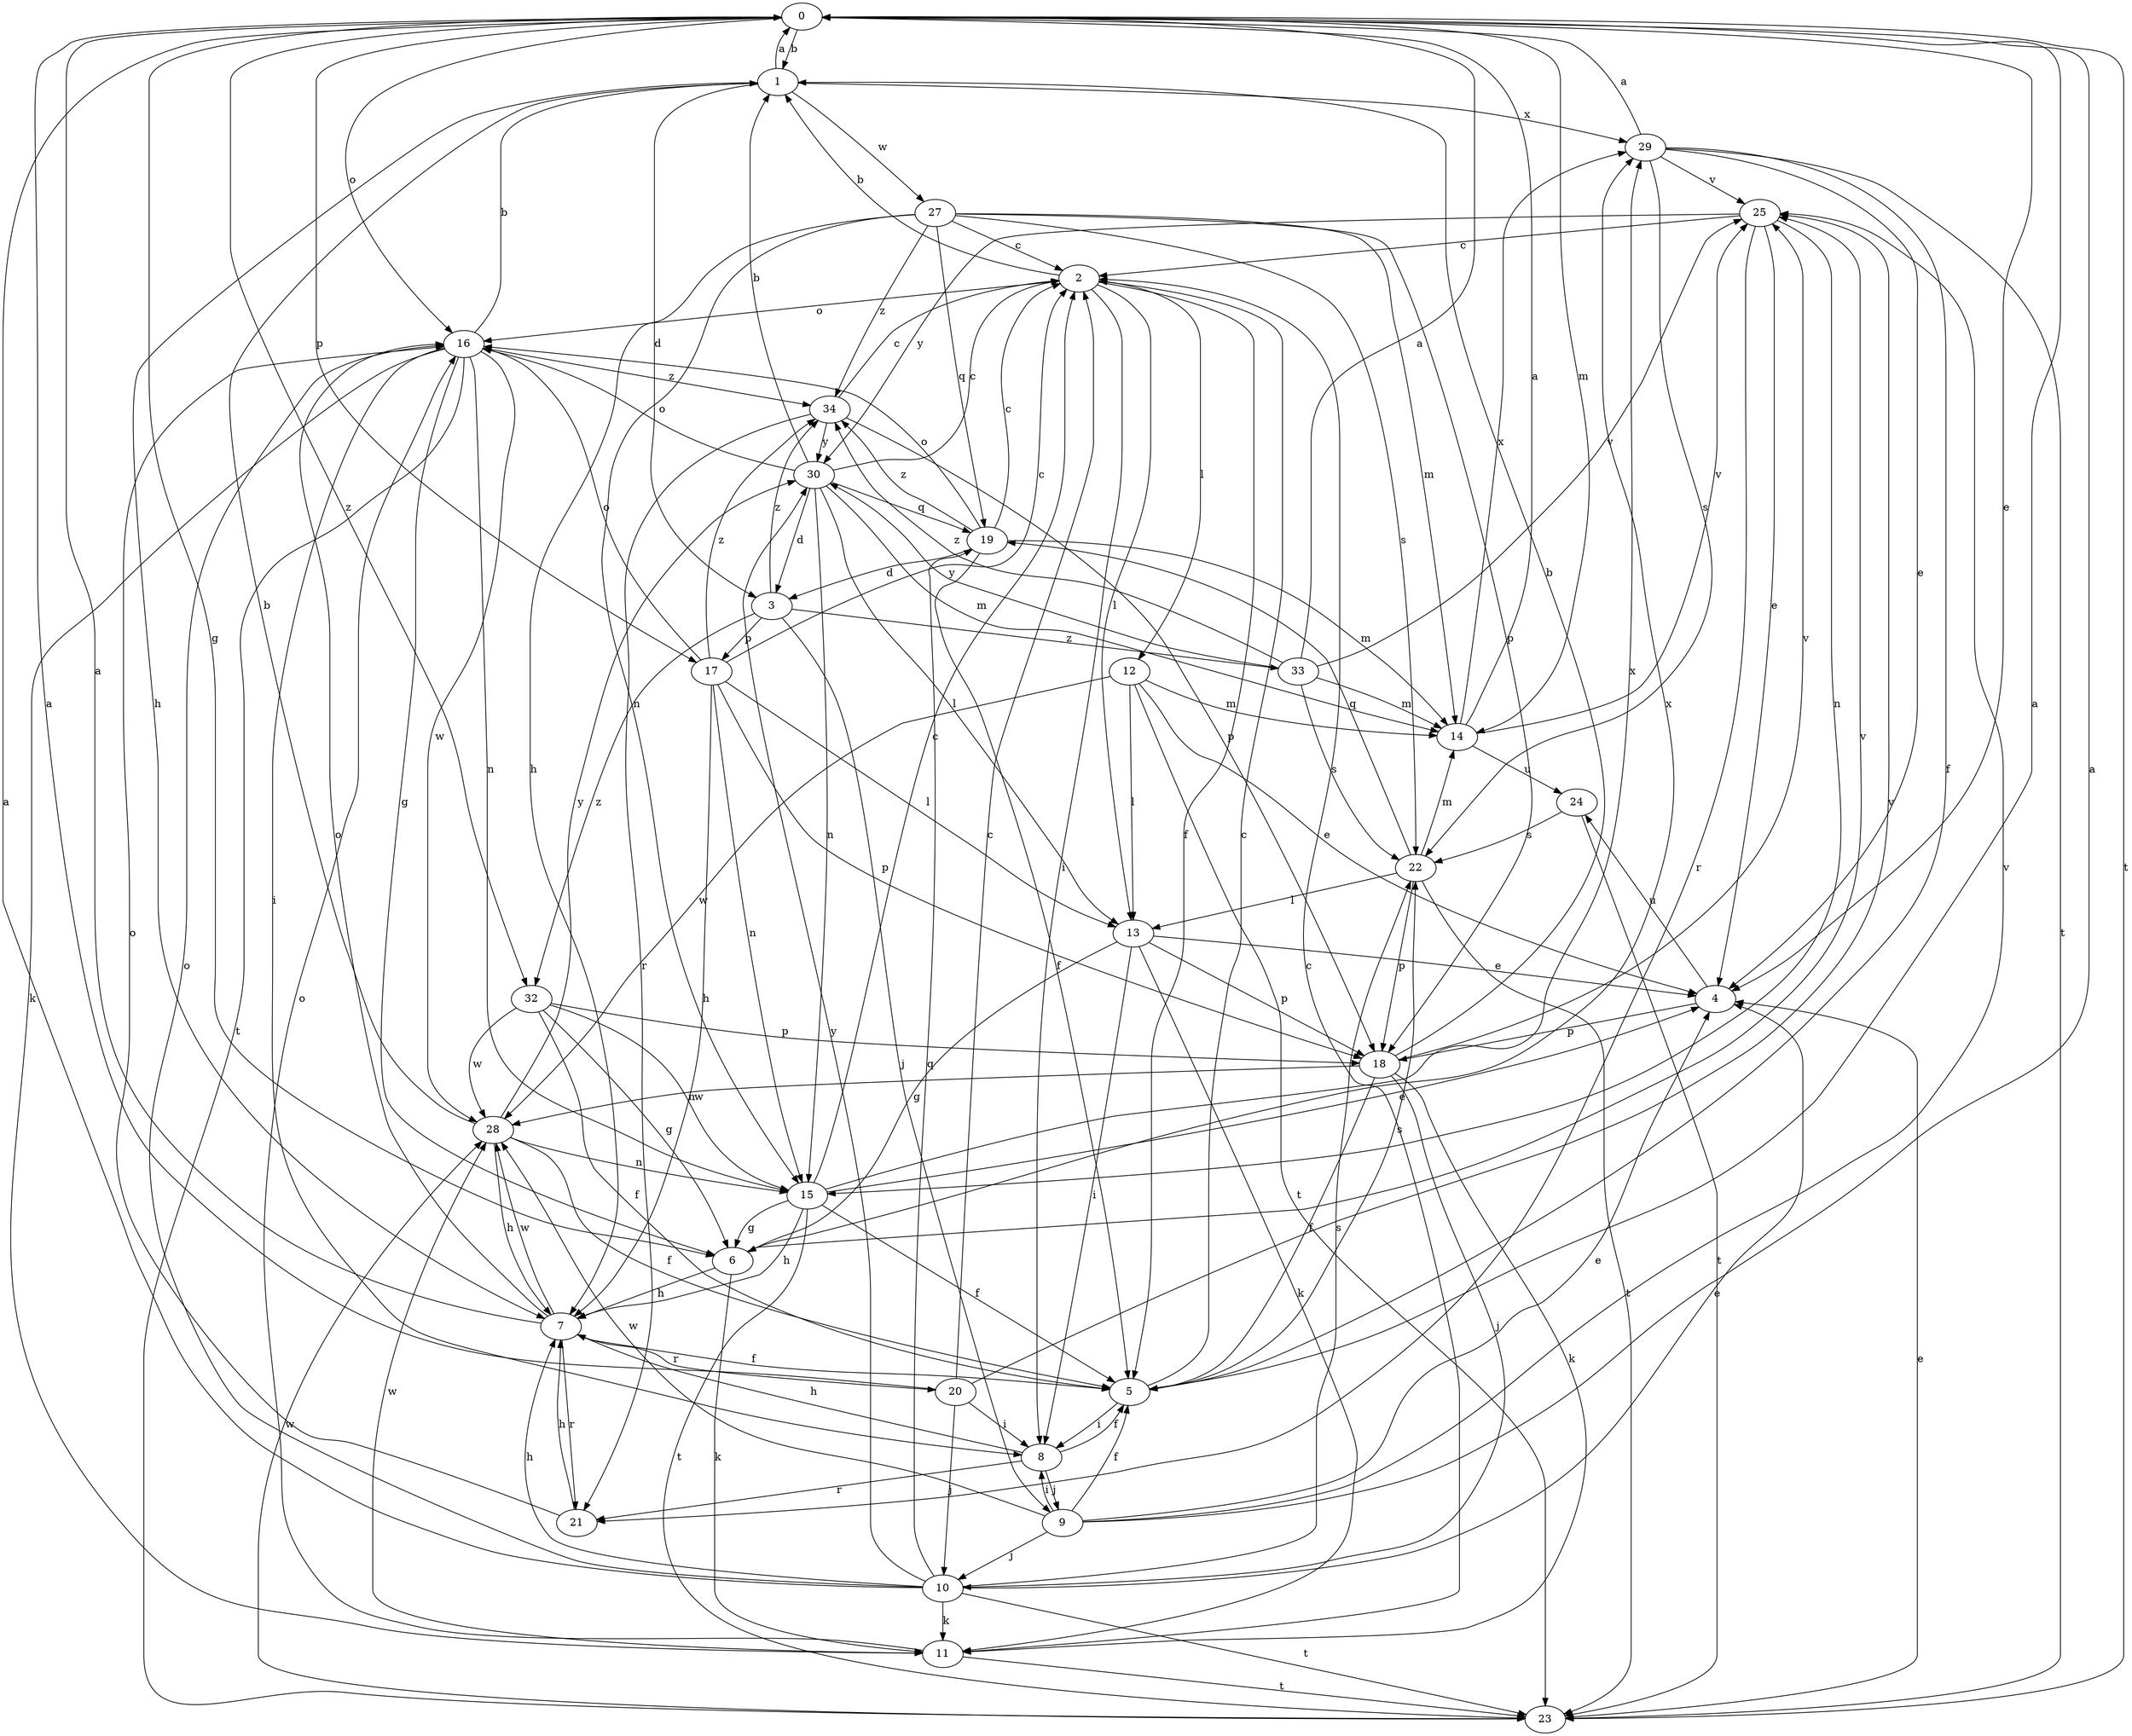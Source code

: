 strict digraph  {
0;
1;
2;
3;
4;
5;
6;
7;
8;
9;
10;
11;
12;
13;
14;
15;
16;
17;
18;
19;
20;
21;
22;
23;
24;
25;
27;
28;
29;
30;
32;
33;
34;
0 -> 1  [label=b];
0 -> 4  [label=e];
0 -> 6  [label=g];
0 -> 14  [label=m];
0 -> 16  [label=o];
0 -> 17  [label=p];
0 -> 23  [label=t];
0 -> 32  [label=z];
1 -> 0  [label=a];
1 -> 3  [label=d];
1 -> 7  [label=h];
1 -> 27  [label=w];
1 -> 29  [label=x];
2 -> 1  [label=b];
2 -> 5  [label=f];
2 -> 8  [label=i];
2 -> 12  [label=l];
2 -> 13  [label=l];
2 -> 16  [label=o];
3 -> 9  [label=j];
3 -> 17  [label=p];
3 -> 32  [label=z];
3 -> 33  [label=z];
3 -> 34  [label=z];
4 -> 18  [label=p];
4 -> 24  [label=u];
5 -> 0  [label=a];
5 -> 2  [label=c];
5 -> 8  [label=i];
5 -> 22  [label=s];
6 -> 7  [label=h];
6 -> 11  [label=k];
6 -> 25  [label=v];
6 -> 29  [label=x];
7 -> 0  [label=a];
7 -> 5  [label=f];
7 -> 16  [label=o];
7 -> 20  [label=r];
7 -> 21  [label=r];
7 -> 28  [label=w];
8 -> 5  [label=f];
8 -> 7  [label=h];
8 -> 9  [label=j];
8 -> 21  [label=r];
9 -> 0  [label=a];
9 -> 4  [label=e];
9 -> 5  [label=f];
9 -> 8  [label=i];
9 -> 10  [label=j];
9 -> 25  [label=v];
9 -> 28  [label=w];
10 -> 0  [label=a];
10 -> 4  [label=e];
10 -> 7  [label=h];
10 -> 11  [label=k];
10 -> 16  [label=o];
10 -> 19  [label=q];
10 -> 22  [label=s];
10 -> 23  [label=t];
10 -> 30  [label=y];
11 -> 2  [label=c];
11 -> 16  [label=o];
11 -> 23  [label=t];
11 -> 28  [label=w];
12 -> 4  [label=e];
12 -> 13  [label=l];
12 -> 14  [label=m];
12 -> 23  [label=t];
12 -> 28  [label=w];
13 -> 4  [label=e];
13 -> 6  [label=g];
13 -> 8  [label=i];
13 -> 11  [label=k];
13 -> 18  [label=p];
14 -> 0  [label=a];
14 -> 24  [label=u];
14 -> 25  [label=v];
14 -> 29  [label=x];
15 -> 2  [label=c];
15 -> 4  [label=e];
15 -> 5  [label=f];
15 -> 6  [label=g];
15 -> 7  [label=h];
15 -> 23  [label=t];
15 -> 29  [label=x];
16 -> 1  [label=b];
16 -> 6  [label=g];
16 -> 8  [label=i];
16 -> 11  [label=k];
16 -> 15  [label=n];
16 -> 23  [label=t];
16 -> 28  [label=w];
16 -> 34  [label=z];
17 -> 2  [label=c];
17 -> 7  [label=h];
17 -> 13  [label=l];
17 -> 15  [label=n];
17 -> 16  [label=o];
17 -> 18  [label=p];
17 -> 34  [label=z];
18 -> 1  [label=b];
18 -> 5  [label=f];
18 -> 10  [label=j];
18 -> 11  [label=k];
18 -> 25  [label=v];
18 -> 28  [label=w];
19 -> 2  [label=c];
19 -> 3  [label=d];
19 -> 5  [label=f];
19 -> 14  [label=m];
19 -> 16  [label=o];
19 -> 34  [label=z];
20 -> 0  [label=a];
20 -> 2  [label=c];
20 -> 8  [label=i];
20 -> 10  [label=j];
20 -> 25  [label=v];
21 -> 7  [label=h];
21 -> 16  [label=o];
22 -> 13  [label=l];
22 -> 14  [label=m];
22 -> 18  [label=p];
22 -> 19  [label=q];
22 -> 23  [label=t];
23 -> 4  [label=e];
23 -> 28  [label=w];
24 -> 22  [label=s];
24 -> 23  [label=t];
25 -> 2  [label=c];
25 -> 4  [label=e];
25 -> 15  [label=n];
25 -> 21  [label=r];
25 -> 30  [label=y];
27 -> 2  [label=c];
27 -> 7  [label=h];
27 -> 14  [label=m];
27 -> 15  [label=n];
27 -> 18  [label=p];
27 -> 19  [label=q];
27 -> 22  [label=s];
27 -> 34  [label=z];
28 -> 1  [label=b];
28 -> 5  [label=f];
28 -> 7  [label=h];
28 -> 15  [label=n];
28 -> 30  [label=y];
29 -> 0  [label=a];
29 -> 4  [label=e];
29 -> 5  [label=f];
29 -> 22  [label=s];
29 -> 23  [label=t];
29 -> 25  [label=v];
30 -> 1  [label=b];
30 -> 2  [label=c];
30 -> 3  [label=d];
30 -> 13  [label=l];
30 -> 14  [label=m];
30 -> 15  [label=n];
30 -> 16  [label=o];
30 -> 19  [label=q];
32 -> 5  [label=f];
32 -> 6  [label=g];
32 -> 15  [label=n];
32 -> 18  [label=p];
32 -> 28  [label=w];
33 -> 0  [label=a];
33 -> 14  [label=m];
33 -> 22  [label=s];
33 -> 25  [label=v];
33 -> 30  [label=y];
33 -> 34  [label=z];
34 -> 2  [label=c];
34 -> 18  [label=p];
34 -> 21  [label=r];
34 -> 30  [label=y];
}
